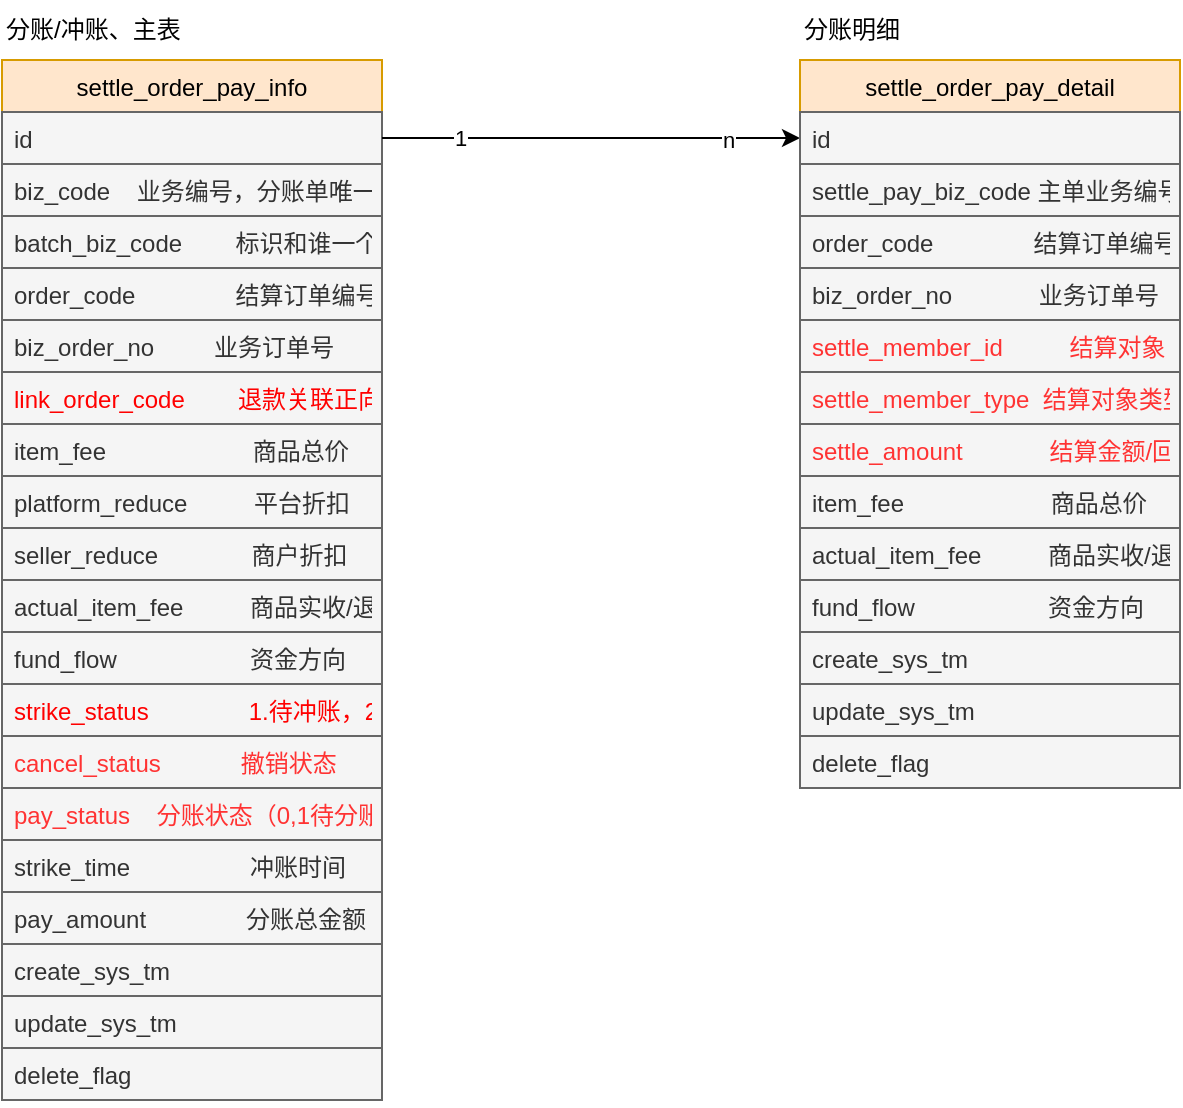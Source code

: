 <mxfile version="16.0.0" type="github">
  <diagram id="0_hG7d6cnppFcBmuCNzr" name="第 1 页">
    <mxGraphModel dx="1849" dy="-640" grid="1" gridSize="10" guides="1" tooltips="1" connect="1" arrows="1" fold="1" page="1" pageScale="1" pageWidth="827" pageHeight="1169" math="0" shadow="0">
      <root>
        <mxCell id="0" />
        <mxCell id="1" parent="0" />
        <mxCell id="HEbg1YUnOHqEIms92EfK-1" value="settle_order_pay_info" style="swimlane;fontStyle=0;childLayout=stackLayout;horizontal=1;startSize=26;fillColor=#ffe6cc;horizontalStack=0;resizeParent=1;resizeParentMax=0;resizeLast=0;collapsible=1;marginBottom=0;strokeColor=#d79b00;" vertex="1" parent="1">
          <mxGeometry x="-430" y="1340" width="190" height="520" as="geometry" />
        </mxCell>
        <mxCell id="HEbg1YUnOHqEIms92EfK-2" value="id" style="text;strokeColor=#666666;fillColor=#f5f5f5;align=left;verticalAlign=top;spacingLeft=4;spacingRight=4;overflow=hidden;rotatable=0;points=[[0,0.5],[1,0.5]];portConstraint=eastwest;fontColor=#333333;" vertex="1" parent="HEbg1YUnOHqEIms92EfK-1">
          <mxGeometry y="26" width="190" height="26" as="geometry" />
        </mxCell>
        <mxCell id="HEbg1YUnOHqEIms92EfK-37" value="biz_code    业务编号，分账单唯一" style="text;strokeColor=#666666;fillColor=#f5f5f5;align=left;verticalAlign=top;spacingLeft=4;spacingRight=4;overflow=hidden;rotatable=0;points=[[0,0.5],[1,0.5]];portConstraint=eastwest;fontColor=#333333;" vertex="1" parent="HEbg1YUnOHqEIms92EfK-1">
          <mxGeometry y="52" width="190" height="26" as="geometry" />
        </mxCell>
        <mxCell id="HEbg1YUnOHqEIms92EfK-38" value="batch_biz_code        标识和谁一个批次" style="text;strokeColor=#666666;fillColor=#f5f5f5;align=left;verticalAlign=top;spacingLeft=4;spacingRight=4;overflow=hidden;rotatable=0;points=[[0,0.5],[1,0.5]];portConstraint=eastwest;fontColor=#333333;" vertex="1" parent="HEbg1YUnOHqEIms92EfK-1">
          <mxGeometry y="78" width="190" height="26" as="geometry" />
        </mxCell>
        <mxCell id="HEbg1YUnOHqEIms92EfK-3" value="order_code               结算订单编号" style="text;strokeColor=#666666;fillColor=#f5f5f5;align=left;verticalAlign=top;spacingLeft=4;spacingRight=4;overflow=hidden;rotatable=0;points=[[0,0.5],[1,0.5]];portConstraint=eastwest;fontColor=#333333;" vertex="1" parent="HEbg1YUnOHqEIms92EfK-1">
          <mxGeometry y="104" width="190" height="26" as="geometry" />
        </mxCell>
        <mxCell id="HEbg1YUnOHqEIms92EfK-4" value="biz_order_no         业务订单号" style="text;strokeColor=#666666;fillColor=#f5f5f5;align=left;verticalAlign=top;spacingLeft=4;spacingRight=4;overflow=hidden;rotatable=0;points=[[0,0.5],[1,0.5]];portConstraint=eastwest;fontColor=#333333;" vertex="1" parent="HEbg1YUnOHqEIms92EfK-1">
          <mxGeometry y="130" width="190" height="26" as="geometry" />
        </mxCell>
        <mxCell id="HEbg1YUnOHqEIms92EfK-5" value="link_order_code        退款关联正向单" style="text;strokeColor=#666666;fillColor=#f5f5f5;align=left;verticalAlign=top;spacingLeft=4;spacingRight=4;overflow=hidden;rotatable=0;points=[[0,0.5],[1,0.5]];portConstraint=eastwest;fontColor=#FF0000;" vertex="1" parent="HEbg1YUnOHqEIms92EfK-1">
          <mxGeometry y="156" width="190" height="26" as="geometry" />
        </mxCell>
        <mxCell id="HEbg1YUnOHqEIms92EfK-6" value="item_fee                      商品总价" style="text;strokeColor=#666666;fillColor=#f5f5f5;align=left;verticalAlign=top;spacingLeft=4;spacingRight=4;overflow=hidden;rotatable=0;points=[[0,0.5],[1,0.5]];portConstraint=eastwest;fontColor=#333333;" vertex="1" parent="HEbg1YUnOHqEIms92EfK-1">
          <mxGeometry y="182" width="190" height="26" as="geometry" />
        </mxCell>
        <mxCell id="HEbg1YUnOHqEIms92EfK-7" value="platform_reduce          平台折扣" style="text;strokeColor=#666666;fillColor=#f5f5f5;align=left;verticalAlign=top;spacingLeft=4;spacingRight=4;overflow=hidden;rotatable=0;points=[[0,0.5],[1,0.5]];portConstraint=eastwest;fontColor=#333333;" vertex="1" parent="HEbg1YUnOHqEIms92EfK-1">
          <mxGeometry y="208" width="190" height="26" as="geometry" />
        </mxCell>
        <mxCell id="HEbg1YUnOHqEIms92EfK-8" value="seller_reduce              商户折扣" style="text;strokeColor=#666666;fillColor=#f5f5f5;align=left;verticalAlign=top;spacingLeft=4;spacingRight=4;overflow=hidden;rotatable=0;points=[[0,0.5],[1,0.5]];portConstraint=eastwest;fontColor=#333333;" vertex="1" parent="HEbg1YUnOHqEIms92EfK-1">
          <mxGeometry y="234" width="190" height="26" as="geometry" />
        </mxCell>
        <mxCell id="HEbg1YUnOHqEIms92EfK-9" value="actual_item_fee          商品实收/退" style="text;strokeColor=#666666;fillColor=#f5f5f5;align=left;verticalAlign=top;spacingLeft=4;spacingRight=4;overflow=hidden;rotatable=0;points=[[0,0.5],[1,0.5]];portConstraint=eastwest;fontColor=#333333;" vertex="1" parent="HEbg1YUnOHqEIms92EfK-1">
          <mxGeometry y="260" width="190" height="26" as="geometry" />
        </mxCell>
        <mxCell id="HEbg1YUnOHqEIms92EfK-10" value="fund_flow                    资金方向" style="text;strokeColor=#666666;fillColor=#f5f5f5;align=left;verticalAlign=top;spacingLeft=4;spacingRight=4;overflow=hidden;rotatable=0;points=[[0,0.5],[1,0.5]];portConstraint=eastwest;fontColor=#333333;" vertex="1" parent="HEbg1YUnOHqEIms92EfK-1">
          <mxGeometry y="286" width="190" height="26" as="geometry" />
        </mxCell>
        <mxCell id="HEbg1YUnOHqEIms92EfK-11" value="strike_status               1.待冲账，2已冲账" style="text;strokeColor=#666666;fillColor=#f5f5f5;align=left;verticalAlign=top;spacingLeft=4;spacingRight=4;overflow=hidden;rotatable=0;points=[[0,0.5],[1,0.5]];portConstraint=eastwest;fontColor=#FF0000;" vertex="1" parent="HEbg1YUnOHqEIms92EfK-1">
          <mxGeometry y="312" width="190" height="26" as="geometry" />
        </mxCell>
        <mxCell id="HEbg1YUnOHqEIms92EfK-36" value="cancel_status            撤销状态" style="text;strokeColor=#666666;fillColor=#f5f5f5;align=left;verticalAlign=top;spacingLeft=4;spacingRight=4;overflow=hidden;rotatable=0;points=[[0,0.5],[1,0.5]];portConstraint=eastwest;fontColor=#FF3333;" vertex="1" parent="HEbg1YUnOHqEIms92EfK-1">
          <mxGeometry y="338" width="190" height="26" as="geometry" />
        </mxCell>
        <mxCell id="HEbg1YUnOHqEIms92EfK-13" value="pay_status    分账状态（0,1待分账，2已分账）" style="text;strokeColor=#666666;fillColor=#f5f5f5;align=left;verticalAlign=top;spacingLeft=4;spacingRight=4;overflow=hidden;rotatable=0;points=[[0,0.5],[1,0.5]];portConstraint=eastwest;fontColor=#FF3333;" vertex="1" parent="HEbg1YUnOHqEIms92EfK-1">
          <mxGeometry y="364" width="190" height="26" as="geometry" />
        </mxCell>
        <mxCell id="HEbg1YUnOHqEIms92EfK-12" value="strike_time                  冲账时间" style="text;strokeColor=#666666;fillColor=#f5f5f5;align=left;verticalAlign=top;spacingLeft=4;spacingRight=4;overflow=hidden;rotatable=0;points=[[0,0.5],[1,0.5]];portConstraint=eastwest;fontColor=#333333;" vertex="1" parent="HEbg1YUnOHqEIms92EfK-1">
          <mxGeometry y="390" width="190" height="26" as="geometry" />
        </mxCell>
        <mxCell id="HEbg1YUnOHqEIms92EfK-14" value="pay_amount               分账总金额" style="text;strokeColor=#666666;fillColor=#f5f5f5;align=left;verticalAlign=top;spacingLeft=4;spacingRight=4;overflow=hidden;rotatable=0;points=[[0,0.5],[1,0.5]];portConstraint=eastwest;fontColor=#333333;" vertex="1" parent="HEbg1YUnOHqEIms92EfK-1">
          <mxGeometry y="416" width="190" height="26" as="geometry" />
        </mxCell>
        <mxCell id="HEbg1YUnOHqEIms92EfK-15" value="create_sys_tm" style="text;strokeColor=#666666;fillColor=#f5f5f5;align=left;verticalAlign=top;spacingLeft=4;spacingRight=4;overflow=hidden;rotatable=0;points=[[0,0.5],[1,0.5]];portConstraint=eastwest;fontColor=#333333;" vertex="1" parent="HEbg1YUnOHqEIms92EfK-1">
          <mxGeometry y="442" width="190" height="26" as="geometry" />
        </mxCell>
        <mxCell id="HEbg1YUnOHqEIms92EfK-16" value="update_sys_tm" style="text;strokeColor=#666666;fillColor=#f5f5f5;align=left;verticalAlign=top;spacingLeft=4;spacingRight=4;overflow=hidden;rotatable=0;points=[[0,0.5],[1,0.5]];portConstraint=eastwest;fontColor=#333333;" vertex="1" parent="HEbg1YUnOHqEIms92EfK-1">
          <mxGeometry y="468" width="190" height="26" as="geometry" />
        </mxCell>
        <mxCell id="HEbg1YUnOHqEIms92EfK-17" value="delete_flag" style="text;strokeColor=#666666;fillColor=#f5f5f5;align=left;verticalAlign=top;spacingLeft=4;spacingRight=4;overflow=hidden;rotatable=0;points=[[0,0.5],[1,0.5]];portConstraint=eastwest;fontColor=#333333;" vertex="1" parent="HEbg1YUnOHqEIms92EfK-1">
          <mxGeometry y="494" width="190" height="26" as="geometry" />
        </mxCell>
        <mxCell id="HEbg1YUnOHqEIms92EfK-18" style="edgeStyle=orthogonalEdgeStyle;rounded=0;orthogonalLoop=1;jettySize=auto;html=1;exitX=1;exitY=0.5;exitDx=0;exitDy=0;" edge="1" parent="1" source="HEbg1YUnOHqEIms92EfK-2">
          <mxGeometry relative="1" as="geometry">
            <mxPoint x="-31" y="1379" as="targetPoint" />
          </mxGeometry>
        </mxCell>
        <mxCell id="HEbg1YUnOHqEIms92EfK-19" value="1" style="edgeLabel;html=1;align=center;verticalAlign=middle;resizable=0;points=[];" vertex="1" connectable="0" parent="HEbg1YUnOHqEIms92EfK-18">
          <mxGeometry x="-0.628" relative="1" as="geometry">
            <mxPoint as="offset" />
          </mxGeometry>
        </mxCell>
        <mxCell id="HEbg1YUnOHqEIms92EfK-20" value="n" style="edgeLabel;html=1;align=center;verticalAlign=middle;resizable=0;points=[];" vertex="1" connectable="0" parent="HEbg1YUnOHqEIms92EfK-18">
          <mxGeometry x="0.655" y="-1" relative="1" as="geometry">
            <mxPoint as="offset" />
          </mxGeometry>
        </mxCell>
        <mxCell id="HEbg1YUnOHqEIms92EfK-21" value="settle_order_pay_detail" style="swimlane;fontStyle=0;childLayout=stackLayout;horizontal=1;startSize=26;fillColor=#ffe6cc;horizontalStack=0;resizeParent=1;resizeParentMax=0;resizeLast=0;collapsible=1;marginBottom=0;strokeColor=#d79b00;" vertex="1" parent="1">
          <mxGeometry x="-31" y="1340" width="190" height="364" as="geometry" />
        </mxCell>
        <mxCell id="HEbg1YUnOHqEIms92EfK-22" value="id" style="text;strokeColor=#666666;fillColor=#f5f5f5;align=left;verticalAlign=top;spacingLeft=4;spacingRight=4;overflow=hidden;rotatable=0;points=[[0,0.5],[1,0.5]];portConstraint=eastwest;fontColor=#333333;" vertex="1" parent="HEbg1YUnOHqEIms92EfK-21">
          <mxGeometry y="26" width="190" height="26" as="geometry" />
        </mxCell>
        <mxCell id="HEbg1YUnOHqEIms92EfK-39" value="settle_pay_biz_code 主单业务编号" style="text;strokeColor=#666666;fillColor=#f5f5f5;align=left;verticalAlign=top;spacingLeft=4;spacingRight=4;overflow=hidden;rotatable=0;points=[[0,0.5],[1,0.5]];portConstraint=eastwest;fontColor=#333333;" vertex="1" parent="HEbg1YUnOHqEIms92EfK-21">
          <mxGeometry y="52" width="190" height="26" as="geometry" />
        </mxCell>
        <mxCell id="HEbg1YUnOHqEIms92EfK-23" value="order_code               结算订单编号" style="text;strokeColor=#666666;fillColor=#f5f5f5;align=left;verticalAlign=top;spacingLeft=4;spacingRight=4;overflow=hidden;rotatable=0;points=[[0,0.5],[1,0.5]];portConstraint=eastwest;fontColor=#333333;" vertex="1" parent="HEbg1YUnOHqEIms92EfK-21">
          <mxGeometry y="78" width="190" height="26" as="geometry" />
        </mxCell>
        <mxCell id="HEbg1YUnOHqEIms92EfK-24" value="biz_order_no             业务订单号" style="text;strokeColor=#666666;fillColor=#f5f5f5;align=left;verticalAlign=top;spacingLeft=4;spacingRight=4;overflow=hidden;rotatable=0;points=[[0,0.5],[1,0.5]];portConstraint=eastwest;fontColor=#333333;" vertex="1" parent="HEbg1YUnOHqEIms92EfK-21">
          <mxGeometry y="104" width="190" height="26" as="geometry" />
        </mxCell>
        <mxCell id="HEbg1YUnOHqEIms92EfK-25" value="settle_member_id          结算对象" style="text;strokeColor=#666666;fillColor=#f5f5f5;align=left;verticalAlign=top;spacingLeft=4;spacingRight=4;overflow=hidden;rotatable=0;points=[[0,0.5],[1,0.5]];portConstraint=eastwest;fontColor=#FF3333;" vertex="1" parent="HEbg1YUnOHqEIms92EfK-21">
          <mxGeometry y="130" width="190" height="26" as="geometry" />
        </mxCell>
        <mxCell id="HEbg1YUnOHqEIms92EfK-26" value="settle_member_type  结算对象类型" style="text;strokeColor=#666666;fillColor=#f5f5f5;align=left;verticalAlign=top;spacingLeft=4;spacingRight=4;overflow=hidden;rotatable=0;points=[[0,0.5],[1,0.5]];portConstraint=eastwest;fontColor=#FF3333;" vertex="1" parent="HEbg1YUnOHqEIms92EfK-21">
          <mxGeometry y="156" width="190" height="26" as="geometry" />
        </mxCell>
        <mxCell id="HEbg1YUnOHqEIms92EfK-27" value="settle_amount             结算金额/回退金额" style="text;strokeColor=#666666;fillColor=#f5f5f5;align=left;verticalAlign=top;spacingLeft=4;spacingRight=4;overflow=hidden;rotatable=0;points=[[0,0.5],[1,0.5]];portConstraint=eastwest;fontColor=#FF3333;" vertex="1" parent="HEbg1YUnOHqEIms92EfK-21">
          <mxGeometry y="182" width="190" height="26" as="geometry" />
        </mxCell>
        <mxCell id="HEbg1YUnOHqEIms92EfK-28" value="item_fee                      商品总价" style="text;strokeColor=#666666;fillColor=#f5f5f5;align=left;verticalAlign=top;spacingLeft=4;spacingRight=4;overflow=hidden;rotatable=0;points=[[0,0.5],[1,0.5]];portConstraint=eastwest;fontColor=#333333;" vertex="1" parent="HEbg1YUnOHqEIms92EfK-21">
          <mxGeometry y="208" width="190" height="26" as="geometry" />
        </mxCell>
        <mxCell id="HEbg1YUnOHqEIms92EfK-29" value="actual_item_fee          商品实收/退" style="text;strokeColor=#666666;fillColor=#f5f5f5;align=left;verticalAlign=top;spacingLeft=4;spacingRight=4;overflow=hidden;rotatable=0;points=[[0,0.5],[1,0.5]];portConstraint=eastwest;fontColor=#333333;" vertex="1" parent="HEbg1YUnOHqEIms92EfK-21">
          <mxGeometry y="234" width="190" height="26" as="geometry" />
        </mxCell>
        <mxCell id="HEbg1YUnOHqEIms92EfK-30" value="fund_flow                    资金方向" style="text;strokeColor=#666666;fillColor=#f5f5f5;align=left;verticalAlign=top;spacingLeft=4;spacingRight=4;overflow=hidden;rotatable=0;points=[[0,0.5],[1,0.5]];portConstraint=eastwest;fontColor=#333333;" vertex="1" parent="HEbg1YUnOHqEIms92EfK-21">
          <mxGeometry y="260" width="190" height="26" as="geometry" />
        </mxCell>
        <mxCell id="HEbg1YUnOHqEIms92EfK-31" value="create_sys_tm" style="text;strokeColor=#666666;fillColor=#f5f5f5;align=left;verticalAlign=top;spacingLeft=4;spacingRight=4;overflow=hidden;rotatable=0;points=[[0,0.5],[1,0.5]];portConstraint=eastwest;fontColor=#333333;" vertex="1" parent="HEbg1YUnOHqEIms92EfK-21">
          <mxGeometry y="286" width="190" height="26" as="geometry" />
        </mxCell>
        <mxCell id="HEbg1YUnOHqEIms92EfK-32" value="update_sys_tm" style="text;strokeColor=#666666;fillColor=#f5f5f5;align=left;verticalAlign=top;spacingLeft=4;spacingRight=4;overflow=hidden;rotatable=0;points=[[0,0.5],[1,0.5]];portConstraint=eastwest;fontColor=#333333;" vertex="1" parent="HEbg1YUnOHqEIms92EfK-21">
          <mxGeometry y="312" width="190" height="26" as="geometry" />
        </mxCell>
        <mxCell id="HEbg1YUnOHqEIms92EfK-33" value="delete_flag" style="text;strokeColor=#666666;fillColor=#f5f5f5;align=left;verticalAlign=top;spacingLeft=4;spacingRight=4;overflow=hidden;rotatable=0;points=[[0,0.5],[1,0.5]];portConstraint=eastwest;fontColor=#333333;" vertex="1" parent="HEbg1YUnOHqEIms92EfK-21">
          <mxGeometry y="338" width="190" height="26" as="geometry" />
        </mxCell>
        <mxCell id="HEbg1YUnOHqEIms92EfK-34" value="分账明细" style="text;html=1;strokeColor=none;fillColor=none;align=left;verticalAlign=middle;whiteSpace=wrap;rounded=0;" vertex="1" parent="1">
          <mxGeometry x="-31" y="1310" width="140" height="30" as="geometry" />
        </mxCell>
        <mxCell id="HEbg1YUnOHqEIms92EfK-35" value="分账/冲账、主表" style="text;html=1;strokeColor=none;fillColor=none;align=left;verticalAlign=middle;whiteSpace=wrap;rounded=0;" vertex="1" parent="1">
          <mxGeometry x="-430" y="1310" width="140" height="30" as="geometry" />
        </mxCell>
      </root>
    </mxGraphModel>
  </diagram>
</mxfile>
